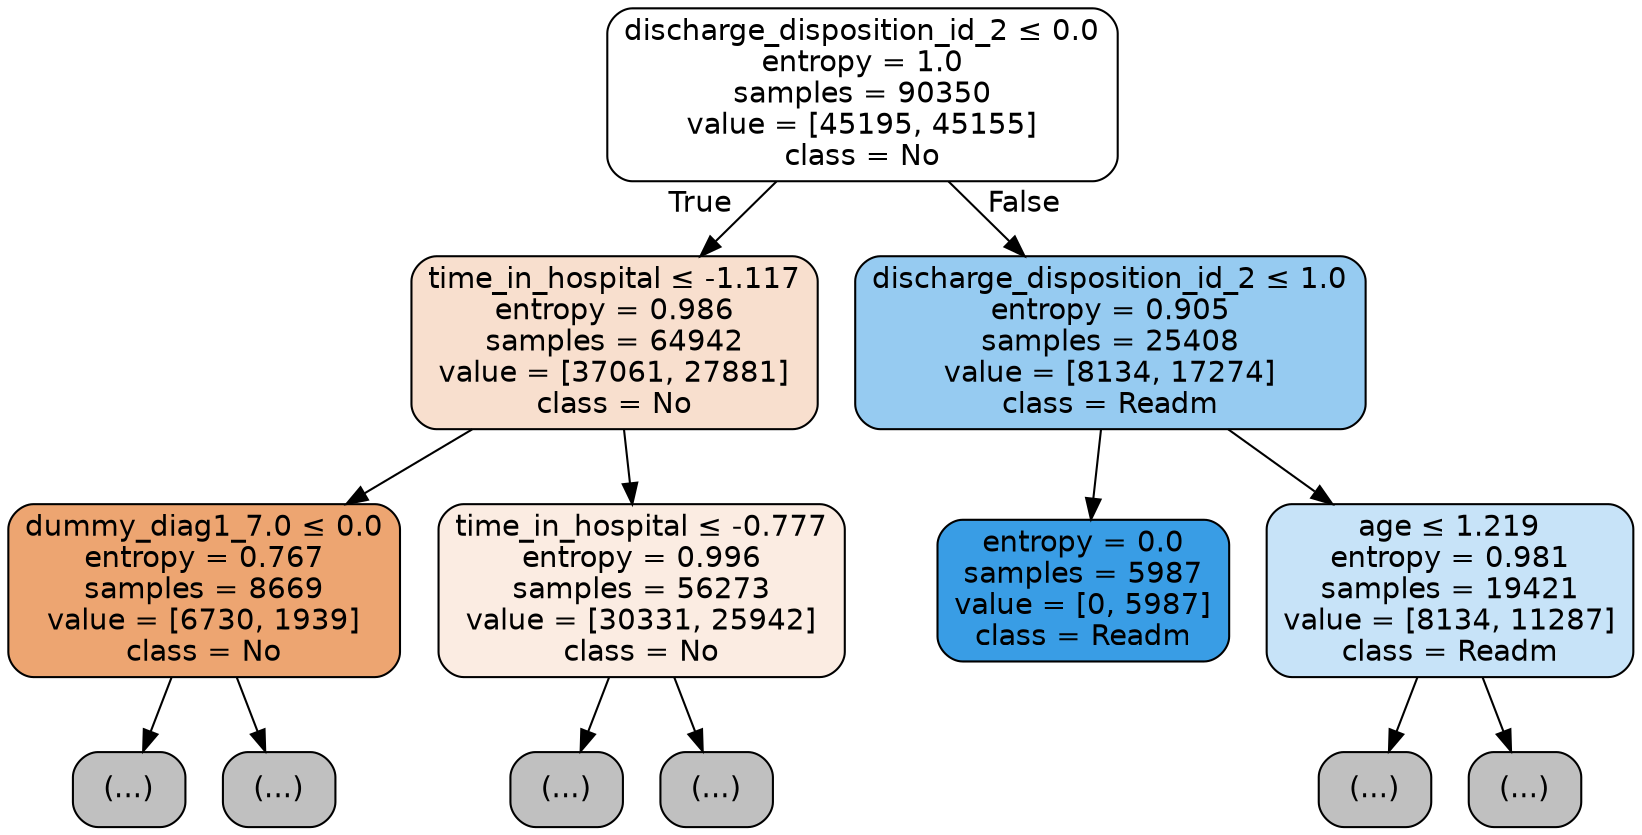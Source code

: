 digraph Tree {
node [shape=box, style="filled, rounded", color="black", fontname=helvetica] ;
edge [fontname=helvetica] ;
0 [label=<discharge_disposition_id_2 &le; 0.0<br/>entropy = 1.0<br/>samples = 90350<br/>value = [45195, 45155]<br/>class = No>, fillcolor="#e5813900"] ;
1 [label=<time_in_hospital &le; -1.117<br/>entropy = 0.986<br/>samples = 64942<br/>value = [37061, 27881]<br/>class = No>, fillcolor="#e581393f"] ;
0 -> 1 [labeldistance=2.5, labelangle=45, headlabel="True"] ;
2 [label=<dummy_diag1_7.0 &le; 0.0<br/>entropy = 0.767<br/>samples = 8669<br/>value = [6730, 1939]<br/>class = No>, fillcolor="#e58139b6"] ;
1 -> 2 ;
3 [label="(...)", fillcolor="#C0C0C0"] ;
2 -> 3 ;
686 [label="(...)", fillcolor="#C0C0C0"] ;
2 -> 686 ;
1205 [label=<time_in_hospital &le; -0.777<br/>entropy = 0.996<br/>samples = 56273<br/>value = [30331, 25942]<br/>class = No>, fillcolor="#e5813925"] ;
1 -> 1205 ;
1206 [label="(...)", fillcolor="#C0C0C0"] ;
1205 -> 1206 ;
1207 [label="(...)", fillcolor="#C0C0C0"] ;
1205 -> 1207 ;
6562 [label=<discharge_disposition_id_2 &le; 1.0<br/>entropy = 0.905<br/>samples = 25408<br/>value = [8134, 17274]<br/>class = Readm>, fillcolor="#399de587"] ;
0 -> 6562 [labeldistance=2.5, labelangle=-45, headlabel="False"] ;
6563 [label=<entropy = 0.0<br/>samples = 5987<br/>value = [0, 5987]<br/>class = Readm>, fillcolor="#399de5ff"] ;
6562 -> 6563 ;
6564 [label=<age &le; 1.219<br/>entropy = 0.981<br/>samples = 19421<br/>value = [8134, 11287]<br/>class = Readm>, fillcolor="#399de547"] ;
6562 -> 6564 ;
6565 [label="(...)", fillcolor="#C0C0C0"] ;
6564 -> 6565 ;
8192 [label="(...)", fillcolor="#C0C0C0"] ;
6564 -> 8192 ;
}